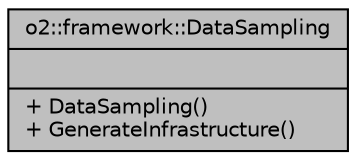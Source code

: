 digraph "o2::framework::DataSampling"
{
 // INTERACTIVE_SVG=YES
  bgcolor="transparent";
  edge [fontname="Helvetica",fontsize="10",labelfontname="Helvetica",labelfontsize="10"];
  node [fontname="Helvetica",fontsize="10",shape=record];
  Node1 [label="{o2::framework::DataSampling\n||+ DataSampling()\l+ GenerateInfrastructure()\l}",height=0.2,width=0.4,color="black", fillcolor="grey75", style="filled" fontcolor="black"];
}
